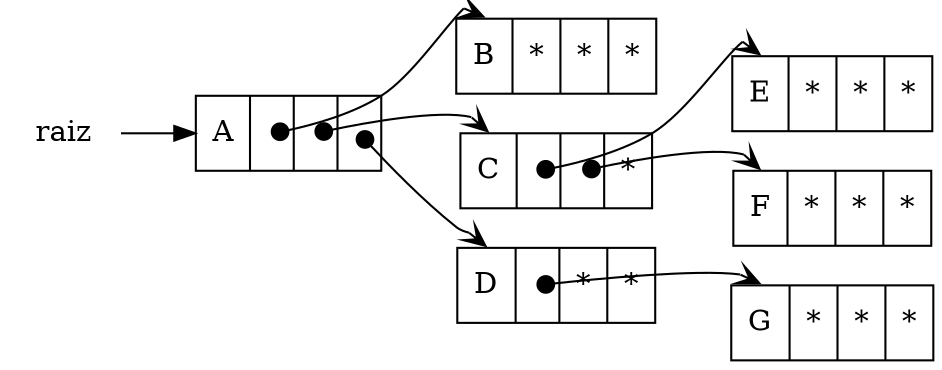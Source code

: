 digraph "Árvore A - V2" {
        rankdir=LR;

        node [shape=record];

        raiz -> A;

	A [label="{ <data> A | <ref1> | <ref2> | <ref3> }"]
        B [label="{ <data> B | <data> * | <data> * | <data> * }"]
        C [label="{ <data> C | <ref1> | <ref2> | <data> * }"]
        D [label="{ <data> D | <ref1> | <data> * | <data> * }"]
        E [label="{ <data> E | <data> * | <data> * | <data> * }"]
        F [label="{ <data> F | <data> * | <data> * | <data> * }"]
        G [label="{ <data> G | <data> * | <data> * | <data> * }"]

        raiz [shape=plaintext]

	A:ref1:c -> B:data:n [arrowhead=vee, arrowtail=dot, dir=both, tailclip=false];
	A:ref2:c -> C:data:n [arrowhead=vee, arrowtail=dot, dir=both, tailclip=false];
	A:ref3:c -> D:data:n [arrowhead=vee, arrowtail=dot, dir=both, tailclip=false];

	C:ref1:c -> E:data:n [arrowhead=vee, arrowtail=dot, dir=both, tailclip=false];
	C:ref2:c -> F:data:n [arrowhead=vee, arrowtail=dot, dir=both, tailclip=false];

	D:ref1:c -> G:data:n [arrowhead=vee, arrowtail=dot, dir=both, tailclip=false];
}
# / &#8709; / * /
